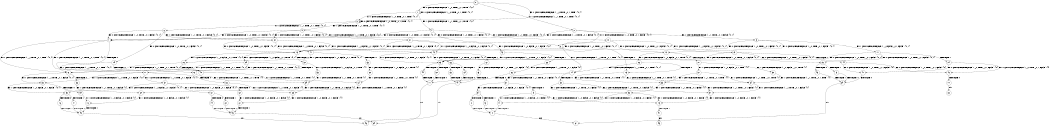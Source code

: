 digraph BCG {
size = "7, 10.5";
center = TRUE;
node [shape = circle];
0 [peripheries = 2];
0 -> 1 [label = "EX !0 !ATOMIC_EXCH_BRANCH (1, +0, TRUE, +0, 1, TRUE) !{0, 1}"];
0 -> 2 [label = "EX !1 !ATOMIC_EXCH_BRANCH (1, +1, TRUE, +0, 1, TRUE) !{0, 1}"];
0 -> 3 [label = "EX !0 !ATOMIC_EXCH_BRANCH (1, +0, TRUE, +0, 1, TRUE) !{0, 1}"];
1 -> 1 [label = "EX !0 !ATOMIC_EXCH_BRANCH (1, +0, TRUE, +0, 1, TRUE) !{0, 1}"];
1 -> 4 [label = "EX !1 !ATOMIC_EXCH_BRANCH (1, +1, TRUE, +0, 1, TRUE) !{0, 1}"];
1 -> 3 [label = "EX !0 !ATOMIC_EXCH_BRANCH (1, +0, TRUE, +0, 1, TRUE) !{0, 1}"];
2 -> 5 [label = "EX !1 !ATOMIC_EXCH_BRANCH (1, +1, TRUE, +0, 1, FALSE) !{0, 1}"];
2 -> 6 [label = "EX !0 !ATOMIC_EXCH_BRANCH (1, +0, TRUE, +0, 1, FALSE) !{0, 1}"];
2 -> 7 [label = "EX !0 !ATOMIC_EXCH_BRANCH (1, +0, TRUE, +0, 1, FALSE) !{0, 1}"];
3 -> 8 [label = "EX !1 !ATOMIC_EXCH_BRANCH (1, +1, TRUE, +0, 1, TRUE) !{0, 1}"];
3 -> 3 [label = "EX !0 !ATOMIC_EXCH_BRANCH (1, +0, TRUE, +0, 1, TRUE) !{0, 1}"];
3 -> 9 [label = "EX !1 !ATOMIC_EXCH_BRANCH (1, +1, TRUE, +0, 1, TRUE) !{0, 1}"];
4 -> 6 [label = "EX !0 !ATOMIC_EXCH_BRANCH (1, +0, TRUE, +0, 1, FALSE) !{0, 1}"];
4 -> 10 [label = "EX !1 !ATOMIC_EXCH_BRANCH (1, +1, TRUE, +0, 1, FALSE) !{0, 1}"];
4 -> 7 [label = "EX !0 !ATOMIC_EXCH_BRANCH (1, +0, TRUE, +0, 1, FALSE) !{0, 1}"];
5 -> 11 [label = "EX !1 !ATOMIC_EXCH_BRANCH (1, +0, FALSE, +0, 1, FALSE) !{0, 1}"];
5 -> 12 [label = "EX !0 !ATOMIC_EXCH_BRANCH (1, +0, TRUE, +0, 1, FALSE) !{0, 1}"];
5 -> 13 [label = "EX !0 !ATOMIC_EXCH_BRANCH (1, +0, TRUE, +0, 1, FALSE) !{0, 1}"];
6 -> 14 [label = "EX !1 !ATOMIC_EXCH_BRANCH (1, +1, TRUE, +0, 1, TRUE) !{0, 1}"];
6 -> 15 [label = "TERMINATE !0"];
7 -> 16 [label = "EX !1 !ATOMIC_EXCH_BRANCH (1, +1, TRUE, +0, 1, TRUE) !{0, 1}"];
7 -> 17 [label = "EX !1 !ATOMIC_EXCH_BRANCH (1, +1, TRUE, +0, 1, TRUE) !{0, 1}"];
7 -> 18 [label = "TERMINATE !0"];
8 -> 19 [label = "EX !0 !ATOMIC_EXCH_BRANCH (1, +0, TRUE, +0, 1, FALSE) !{0, 1}"];
8 -> 20 [label = "EX !1 !ATOMIC_EXCH_BRANCH (1, +1, TRUE, +0, 1, FALSE) !{0, 1}"];
8 -> 7 [label = "EX !0 !ATOMIC_EXCH_BRANCH (1, +0, TRUE, +0, 1, FALSE) !{0, 1}"];
9 -> 20 [label = "EX !1 !ATOMIC_EXCH_BRANCH (1, +1, TRUE, +0, 1, FALSE) !{0, 1}"];
9 -> 7 [label = "EX !0 !ATOMIC_EXCH_BRANCH (1, +0, TRUE, +0, 1, FALSE) !{0, 1}"];
9 -> 21 [label = "EX !1 !ATOMIC_EXCH_BRANCH (1, +1, TRUE, +0, 1, FALSE) !{0, 1}"];
10 -> 12 [label = "EX !0 !ATOMIC_EXCH_BRANCH (1, +0, TRUE, +0, 1, FALSE) !{0, 1}"];
10 -> 22 [label = "EX !1 !ATOMIC_EXCH_BRANCH (1, +0, FALSE, +0, 1, FALSE) !{0, 1}"];
10 -> 13 [label = "EX !0 !ATOMIC_EXCH_BRANCH (1, +0, TRUE, +0, 1, FALSE) !{0, 1}"];
11 -> 23 [label = "EX !0 !ATOMIC_EXCH_BRANCH (1, +0, TRUE, +0, 1, FALSE) !{0, 1}"];
11 -> 24 [label = "TERMINATE !1"];
11 -> 25 [label = "EX !0 !ATOMIC_EXCH_BRANCH (1, +0, TRUE, +0, 1, FALSE) !{0, 1}"];
12 -> 26 [label = "EX !1 !ATOMIC_EXCH_BRANCH (1, +0, FALSE, +0, 1, TRUE) !{0, 1}"];
12 -> 27 [label = "TERMINATE !0"];
13 -> 28 [label = "EX !1 !ATOMIC_EXCH_BRANCH (1, +0, FALSE, +0, 1, TRUE) !{0, 1}"];
13 -> 29 [label = "EX !1 !ATOMIC_EXCH_BRANCH (1, +0, FALSE, +0, 1, TRUE) !{0, 1}"];
13 -> 30 [label = "TERMINATE !0"];
14 -> 31 [label = "EX !1 !ATOMIC_EXCH_BRANCH (1, +1, TRUE, +0, 1, FALSE) !{0, 1}"];
14 -> 32 [label = "TERMINATE !0"];
15 -> 33 [label = "EX !1 !ATOMIC_EXCH_BRANCH (1, +1, TRUE, +0, 1, TRUE) !{1}"];
15 -> 34 [label = "EX !1 !ATOMIC_EXCH_BRANCH (1, +1, TRUE, +0, 1, TRUE) !{1}"];
16 -> 35 [label = "EX !1 !ATOMIC_EXCH_BRANCH (1, +1, TRUE, +0, 1, FALSE) !{0, 1}"];
16 -> 36 [label = "TERMINATE !0"];
17 -> 35 [label = "EX !1 !ATOMIC_EXCH_BRANCH (1, +1, TRUE, +0, 1, FALSE) !{0, 1}"];
17 -> 37 [label = "EX !1 !ATOMIC_EXCH_BRANCH (1, +1, TRUE, +0, 1, FALSE) !{0, 1}"];
17 -> 38 [label = "TERMINATE !0"];
18 -> 39 [label = "EX !1 !ATOMIC_EXCH_BRANCH (1, +1, TRUE, +0, 1, TRUE) !{1}"];
19 -> 16 [label = "EX !1 !ATOMIC_EXCH_BRANCH (1, +1, TRUE, +0, 1, TRUE) !{0, 1}"];
19 -> 40 [label = "TERMINATE !0"];
20 -> 41 [label = "EX !0 !ATOMIC_EXCH_BRANCH (1, +0, TRUE, +0, 1, FALSE) !{0, 1}"];
20 -> 42 [label = "EX !1 !ATOMIC_EXCH_BRANCH (1, +0, FALSE, +0, 1, FALSE) !{0, 1}"];
20 -> 13 [label = "EX !0 !ATOMIC_EXCH_BRANCH (1, +0, TRUE, +0, 1, FALSE) !{0, 1}"];
21 -> 42 [label = "EX !1 !ATOMIC_EXCH_BRANCH (1, +0, FALSE, +0, 1, FALSE) !{0, 1}"];
21 -> 13 [label = "EX !0 !ATOMIC_EXCH_BRANCH (1, +0, TRUE, +0, 1, FALSE) !{0, 1}"];
21 -> 43 [label = "EX !1 !ATOMIC_EXCH_BRANCH (1, +0, FALSE, +0, 1, FALSE) !{0, 1}"];
22 -> 23 [label = "EX !0 !ATOMIC_EXCH_BRANCH (1, +0, TRUE, +0, 1, FALSE) !{0, 1}"];
22 -> 44 [label = "TERMINATE !1"];
22 -> 25 [label = "EX !0 !ATOMIC_EXCH_BRANCH (1, +0, TRUE, +0, 1, FALSE) !{0, 1}"];
23 -> 45 [label = "TERMINATE !0"];
23 -> 46 [label = "TERMINATE !1"];
24 -> 47 [label = "EX !0 !ATOMIC_EXCH_BRANCH (1, +0, TRUE, +0, 1, FALSE) !{0}"];
24 -> 48 [label = "EX !0 !ATOMIC_EXCH_BRANCH (1, +0, TRUE, +0, 1, FALSE) !{0}"];
25 -> 49 [label = "TERMINATE !0"];
25 -> 50 [label = "TERMINATE !1"];
26 -> 14 [label = "EX !1 !ATOMIC_EXCH_BRANCH (1, +1, TRUE, +0, 1, TRUE) !{0, 1}"];
26 -> 15 [label = "TERMINATE !0"];
27 -> 51 [label = "EX !1 !ATOMIC_EXCH_BRANCH (1, +0, FALSE, +0, 1, TRUE) !{1}"];
27 -> 52 [label = "EX !1 !ATOMIC_EXCH_BRANCH (1, +0, FALSE, +0, 1, TRUE) !{1}"];
28 -> 16 [label = "EX !1 !ATOMIC_EXCH_BRANCH (1, +1, TRUE, +0, 1, TRUE) !{0, 1}"];
28 -> 40 [label = "TERMINATE !0"];
29 -> 16 [label = "EX !1 !ATOMIC_EXCH_BRANCH (1, +1, TRUE, +0, 1, TRUE) !{0, 1}"];
29 -> 17 [label = "EX !1 !ATOMIC_EXCH_BRANCH (1, +1, TRUE, +0, 1, TRUE) !{0, 1}"];
29 -> 18 [label = "TERMINATE !0"];
30 -> 53 [label = "EX !1 !ATOMIC_EXCH_BRANCH (1, +0, FALSE, +0, 1, TRUE) !{1}"];
31 -> 54 [label = "EX !1 !ATOMIC_EXCH_BRANCH (1, +0, FALSE, +0, 1, FALSE) !{0, 1}"];
31 -> 55 [label = "TERMINATE !0"];
32 -> 56 [label = "EX !1 !ATOMIC_EXCH_BRANCH (1, +1, TRUE, +0, 1, FALSE) !{1}"];
32 -> 57 [label = "EX !1 !ATOMIC_EXCH_BRANCH (1, +1, TRUE, +0, 1, FALSE) !{1}"];
33 -> 56 [label = "EX !1 !ATOMIC_EXCH_BRANCH (1, +1, TRUE, +0, 1, FALSE) !{1}"];
33 -> 57 [label = "EX !1 !ATOMIC_EXCH_BRANCH (1, +1, TRUE, +0, 1, FALSE) !{1}"];
34 -> 57 [label = "EX !1 !ATOMIC_EXCH_BRANCH (1, +1, TRUE, +0, 1, FALSE) !{1}"];
35 -> 58 [label = "EX !1 !ATOMIC_EXCH_BRANCH (1, +0, FALSE, +0, 1, FALSE) !{0, 1}"];
35 -> 59 [label = "TERMINATE !0"];
36 -> 60 [label = "EX !1 !ATOMIC_EXCH_BRANCH (1, +1, TRUE, +0, 1, FALSE) !{1}"];
37 -> 58 [label = "EX !1 !ATOMIC_EXCH_BRANCH (1, +0, FALSE, +0, 1, FALSE) !{0, 1}"];
37 -> 61 [label = "EX !1 !ATOMIC_EXCH_BRANCH (1, +0, FALSE, +0, 1, FALSE) !{0, 1}"];
37 -> 62 [label = "TERMINATE !0"];
38 -> 63 [label = "EX !1 !ATOMIC_EXCH_BRANCH (1, +1, TRUE, +0, 1, FALSE) !{1}"];
39 -> 63 [label = "EX !1 !ATOMIC_EXCH_BRANCH (1, +1, TRUE, +0, 1, FALSE) !{1}"];
40 -> 64 [label = "EX !1 !ATOMIC_EXCH_BRANCH (1, +1, TRUE, +0, 1, TRUE) !{1}"];
41 -> 28 [label = "EX !1 !ATOMIC_EXCH_BRANCH (1, +0, FALSE, +0, 1, TRUE) !{0, 1}"];
41 -> 65 [label = "TERMINATE !0"];
42 -> 66 [label = "EX !0 !ATOMIC_EXCH_BRANCH (1, +0, TRUE, +0, 1, FALSE) !{0, 1}"];
42 -> 67 [label = "TERMINATE !1"];
42 -> 25 [label = "EX !0 !ATOMIC_EXCH_BRANCH (1, +0, TRUE, +0, 1, FALSE) !{0, 1}"];
43 -> 25 [label = "EX !0 !ATOMIC_EXCH_BRANCH (1, +0, TRUE, +0, 1, FALSE) !{0, 1}"];
43 -> 68 [label = "TERMINATE !1"];
44 -> 47 [label = "EX !0 !ATOMIC_EXCH_BRANCH (1, +0, TRUE, +0, 1, FALSE) !{0}"];
44 -> 48 [label = "EX !0 !ATOMIC_EXCH_BRANCH (1, +0, TRUE, +0, 1, FALSE) !{0}"];
45 -> 69 [label = "TERMINATE !1"];
46 -> 69 [label = "TERMINATE !0"];
47 -> 69 [label = "TERMINATE !0"];
48 -> 70 [label = "TERMINATE !0"];
49 -> 71 [label = "TERMINATE !1"];
50 -> 71 [label = "TERMINATE !0"];
51 -> 33 [label = "EX !1 !ATOMIC_EXCH_BRANCH (1, +1, TRUE, +0, 1, TRUE) !{1}"];
51 -> 34 [label = "EX !1 !ATOMIC_EXCH_BRANCH (1, +1, TRUE, +0, 1, TRUE) !{1}"];
52 -> 34 [label = "EX !1 !ATOMIC_EXCH_BRANCH (1, +1, TRUE, +0, 1, TRUE) !{1}"];
53 -> 39 [label = "EX !1 !ATOMIC_EXCH_BRANCH (1, +1, TRUE, +0, 1, TRUE) !{1}"];
54 -> 72 [label = "TERMINATE !0"];
54 -> 73 [label = "TERMINATE !1"];
55 -> 74 [label = "EX !1 !ATOMIC_EXCH_BRANCH (1, +0, FALSE, +0, 1, FALSE) !{1}"];
55 -> 75 [label = "EX !1 !ATOMIC_EXCH_BRANCH (1, +0, FALSE, +0, 1, FALSE) !{1}"];
56 -> 74 [label = "EX !1 !ATOMIC_EXCH_BRANCH (1, +0, FALSE, +0, 1, FALSE) !{1}"];
56 -> 75 [label = "EX !1 !ATOMIC_EXCH_BRANCH (1, +0, FALSE, +0, 1, FALSE) !{1}"];
57 -> 75 [label = "EX !1 !ATOMIC_EXCH_BRANCH (1, +0, FALSE, +0, 1, FALSE) !{1}"];
58 -> 76 [label = "TERMINATE !0"];
58 -> 77 [label = "TERMINATE !1"];
59 -> 78 [label = "EX !1 !ATOMIC_EXCH_BRANCH (1, +0, FALSE, +0, 1, FALSE) !{1}"];
60 -> 78 [label = "EX !1 !ATOMIC_EXCH_BRANCH (1, +0, FALSE, +0, 1, FALSE) !{1}"];
61 -> 79 [label = "TERMINATE !0"];
61 -> 80 [label = "TERMINATE !1"];
62 -> 81 [label = "EX !1 !ATOMIC_EXCH_BRANCH (1, +0, FALSE, +0, 1, FALSE) !{1}"];
63 -> 81 [label = "EX !1 !ATOMIC_EXCH_BRANCH (1, +0, FALSE, +0, 1, FALSE) !{1}"];
64 -> 60 [label = "EX !1 !ATOMIC_EXCH_BRANCH (1, +1, TRUE, +0, 1, FALSE) !{1}"];
65 -> 82 [label = "EX !1 !ATOMIC_EXCH_BRANCH (1, +0, FALSE, +0, 1, TRUE) !{1}"];
66 -> 83 [label = "TERMINATE !0"];
66 -> 84 [label = "TERMINATE !1"];
67 -> 85 [label = "EX !0 !ATOMIC_EXCH_BRANCH (1, +0, TRUE, +0, 1, FALSE) !{0}"];
68 -> 86 [label = "EX !0 !ATOMIC_EXCH_BRANCH (1, +0, TRUE, +0, 1, FALSE) !{0}"];
69 -> 87 [label = "exit"];
70 -> 88 [label = "exit"];
71 -> 89 [label = "exit"];
72 -> 90 [label = "TERMINATE !1"];
73 -> 90 [label = "TERMINATE !0"];
74 -> 90 [label = "TERMINATE !1"];
75 -> 91 [label = "TERMINATE !1"];
76 -> 92 [label = "TERMINATE !1"];
77 -> 92 [label = "TERMINATE !0"];
78 -> 92 [label = "TERMINATE !1"];
79 -> 93 [label = "TERMINATE !1"];
80 -> 93 [label = "TERMINATE !0"];
81 -> 93 [label = "TERMINATE !1"];
82 -> 64 [label = "EX !1 !ATOMIC_EXCH_BRANCH (1, +1, TRUE, +0, 1, TRUE) !{1}"];
83 -> 94 [label = "TERMINATE !1"];
84 -> 94 [label = "TERMINATE !0"];
85 -> 94 [label = "TERMINATE !0"];
86 -> 71 [label = "TERMINATE !0"];
90 -> 87 [label = "exit"];
91 -> 95 [label = "exit"];
92 -> 96 [label = "exit"];
93 -> 89 [label = "exit"];
94 -> 96 [label = "exit"];
}
